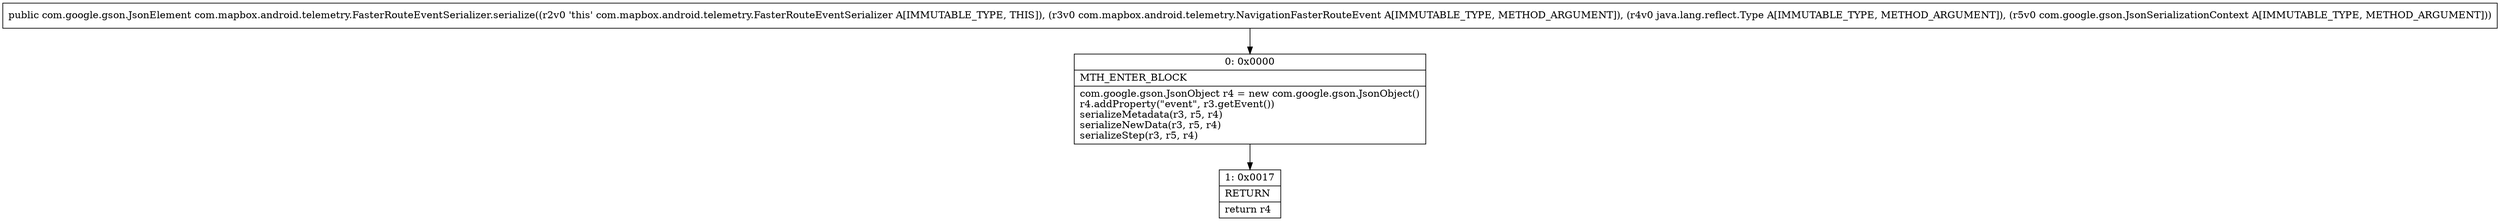 digraph "CFG forcom.mapbox.android.telemetry.FasterRouteEventSerializer.serialize(Lcom\/mapbox\/android\/telemetry\/NavigationFasterRouteEvent;Ljava\/lang\/reflect\/Type;Lcom\/google\/gson\/JsonSerializationContext;)Lcom\/google\/gson\/JsonElement;" {
Node_0 [shape=record,label="{0\:\ 0x0000|MTH_ENTER_BLOCK\l|com.google.gson.JsonObject r4 = new com.google.gson.JsonObject()\lr4.addProperty(\"event\", r3.getEvent())\lserializeMetadata(r3, r5, r4)\lserializeNewData(r3, r5, r4)\lserializeStep(r3, r5, r4)\l}"];
Node_1 [shape=record,label="{1\:\ 0x0017|RETURN\l|return r4\l}"];
MethodNode[shape=record,label="{public com.google.gson.JsonElement com.mapbox.android.telemetry.FasterRouteEventSerializer.serialize((r2v0 'this' com.mapbox.android.telemetry.FasterRouteEventSerializer A[IMMUTABLE_TYPE, THIS]), (r3v0 com.mapbox.android.telemetry.NavigationFasterRouteEvent A[IMMUTABLE_TYPE, METHOD_ARGUMENT]), (r4v0 java.lang.reflect.Type A[IMMUTABLE_TYPE, METHOD_ARGUMENT]), (r5v0 com.google.gson.JsonSerializationContext A[IMMUTABLE_TYPE, METHOD_ARGUMENT])) }"];
MethodNode -> Node_0;
Node_0 -> Node_1;
}

